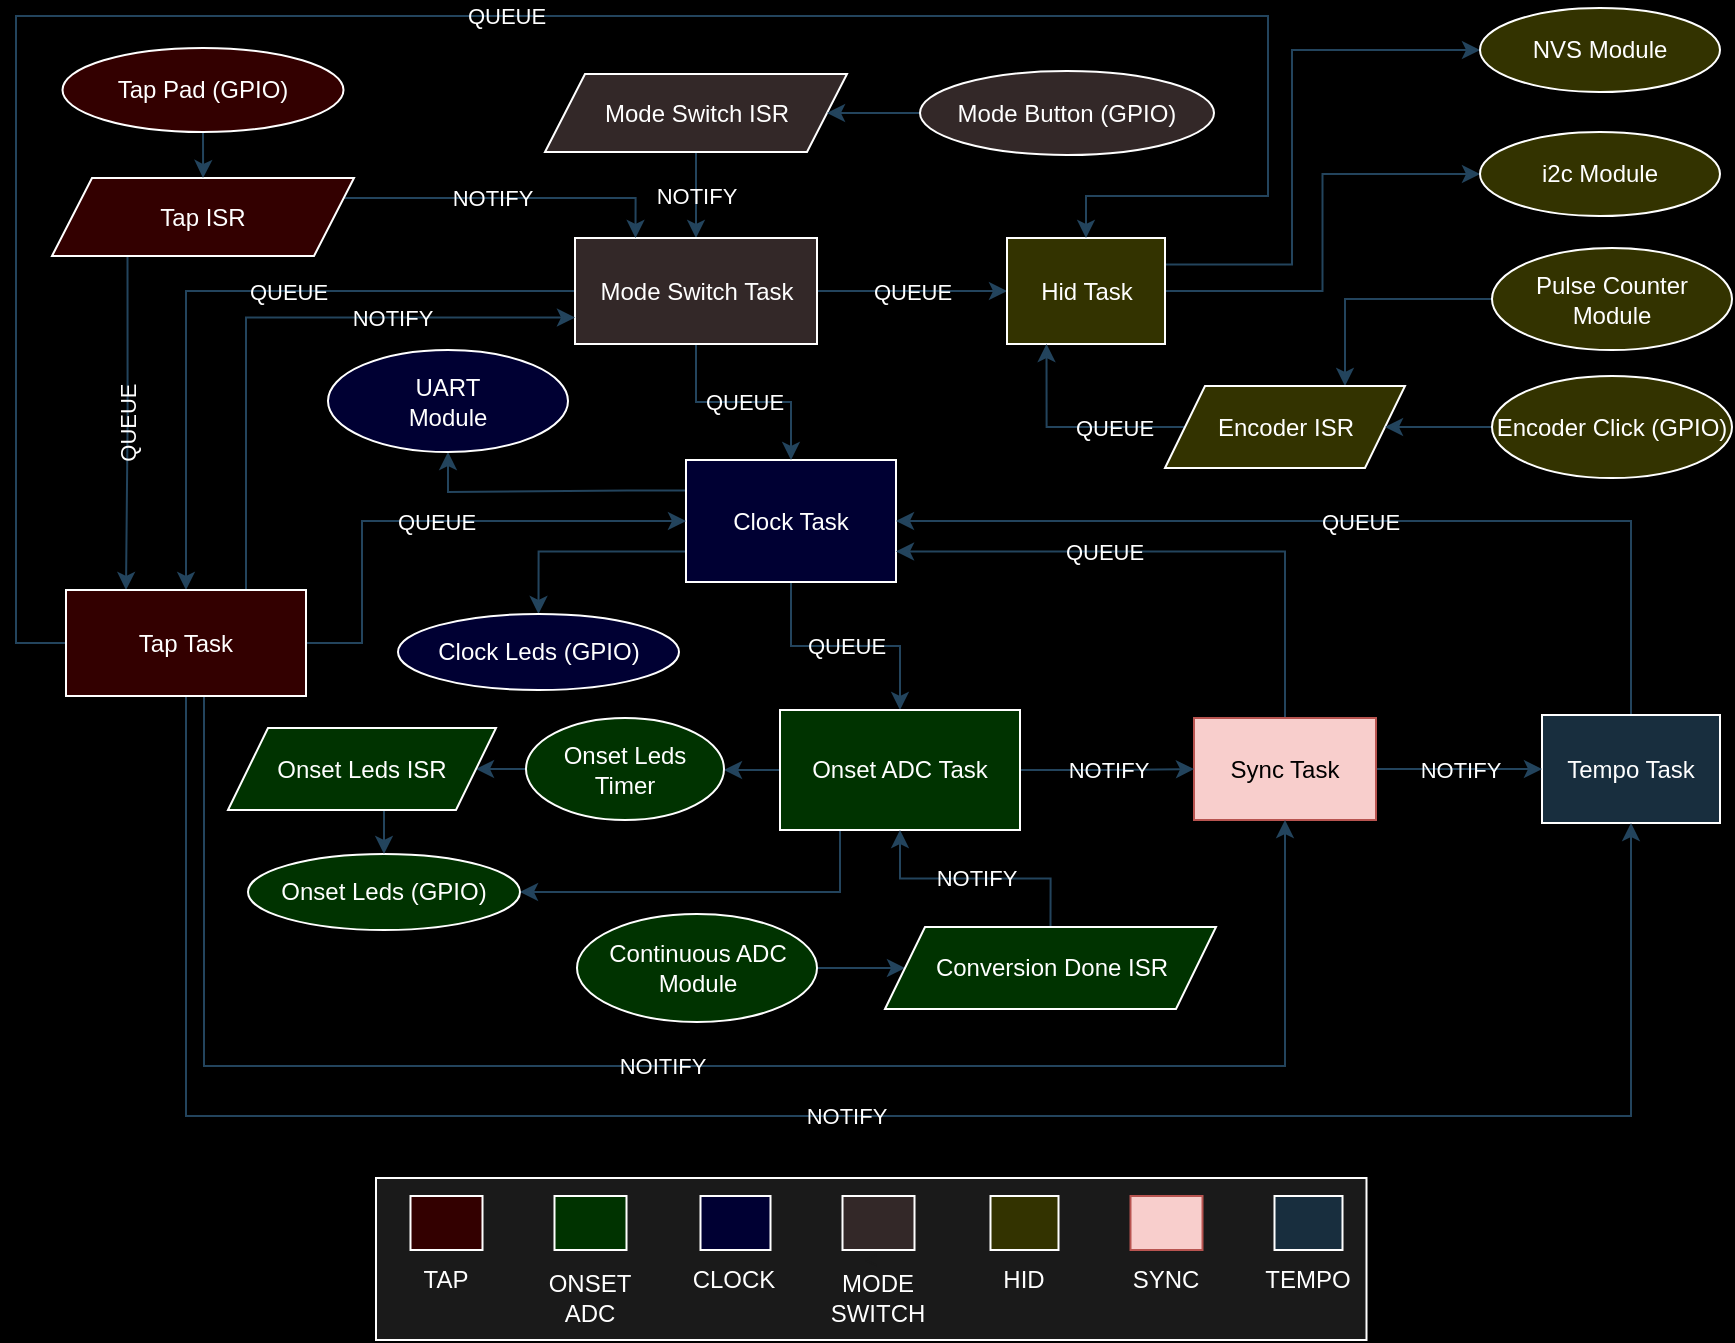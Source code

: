 <mxfile version="21.7.1" type="github">
  <diagram name="Page-1" id="CPWN5bza4g_s-4rd5Nbc">
    <mxGraphModel dx="1413" dy="1091" grid="0" gridSize="9" guides="1" tooltips="1" connect="1" arrows="1" fold="1" page="0" pageScale="1" pageWidth="850" pageHeight="1100" background="#000000" math="0" shadow="0">
      <root>
        <mxCell id="0" />
        <mxCell id="1" parent="0" />
        <mxCell id="bAQgO3kXSDWkhejjoUh2-17" value="&amp;lt;" style="rounded=0;whiteSpace=wrap;html=1;fontColor=#1A1A1A;fillColor=#1A1A1A;strokeColor=#FFFFFF;" vertex="1" parent="1">
          <mxGeometry x="97" y="509" width="495.25" height="81" as="geometry" />
        </mxCell>
        <mxCell id="1VQwGabYHdRYnuA2fcr5-16" value="QUEUE" style="edgeStyle=orthogonalEdgeStyle;rounded=0;orthogonalLoop=1;jettySize=auto;html=1;exitX=0.5;exitY=1;exitDx=0;exitDy=0;entryX=0.5;entryY=0;entryDx=0;entryDy=0;labelBackgroundColor=none;fontColor=#FFFFFF;strokeColor=#23445D;" parent="1" source="xJE35Gng4KRntIkckdr7-1" target="xJE35Gng4KRntIkckdr7-5" edge="1">
          <mxGeometry relative="1" as="geometry" />
        </mxCell>
        <mxCell id="1VQwGabYHdRYnuA2fcr5-43" style="edgeStyle=orthogonalEdgeStyle;rounded=0;orthogonalLoop=1;jettySize=auto;html=1;exitX=0;exitY=0.25;exitDx=0;exitDy=0;entryX=0.5;entryY=1;entryDx=0;entryDy=0;labelBackgroundColor=none;fontColor=#FFFFFF;strokeColor=#23445D;" parent="1" source="xJE35Gng4KRntIkckdr7-1" target="1VQwGabYHdRYnuA2fcr5-27" edge="1">
          <mxGeometry relative="1" as="geometry" />
        </mxCell>
        <mxCell id="HniZu6v92CHcr_uCVzVA-16" style="edgeStyle=orthogonalEdgeStyle;rounded=0;orthogonalLoop=1;jettySize=auto;html=1;exitX=0;exitY=0.75;exitDx=0;exitDy=0;entryX=0.5;entryY=0;entryDx=0;entryDy=0;labelBackgroundColor=none;fontColor=#FFFFFF;strokeColor=#23445D;" parent="1" source="xJE35Gng4KRntIkckdr7-1" target="1VQwGabYHdRYnuA2fcr5-17" edge="1">
          <mxGeometry relative="1" as="geometry" />
        </mxCell>
        <mxCell id="xJE35Gng4KRntIkckdr7-1" value="Clock Task" style="rounded=0;whiteSpace=wrap;html=1;labelBackgroundColor=none;fontColor=#FFFFFF;fillColor=#000033;strokeColor=#FFFFFF;" parent="1" vertex="1">
          <mxGeometry x="252" y="150" width="105" height="61" as="geometry" />
        </mxCell>
        <mxCell id="xJE35Gng4KRntIkckdr7-19" value="QUEUE" style="edgeStyle=orthogonalEdgeStyle;rounded=0;orthogonalLoop=1;jettySize=auto;html=1;exitX=1;exitY=0.5;exitDx=0;exitDy=0;entryX=0;entryY=0.5;entryDx=0;entryDy=0;labelBackgroundColor=none;fontColor=#FFFFFF;strokeColor=#23445D;" parent="1" source="1VQwGabYHdRYnuA2fcr5-2" target="xJE35Gng4KRntIkckdr7-6" edge="1">
          <mxGeometry relative="1" as="geometry" />
        </mxCell>
        <mxCell id="1VQwGabYHdRYnuA2fcr5-3" value="NOTIFY" style="edgeStyle=orthogonalEdgeStyle;rounded=0;orthogonalLoop=1;jettySize=auto;html=1;exitX=0.5;exitY=1;exitDx=0;exitDy=0;labelBackgroundColor=none;fontColor=#FFFFFF;strokeColor=#23445D;" parent="1" source="xJE35Gng4KRntIkckdr7-2" target="1VQwGabYHdRYnuA2fcr5-2" edge="1">
          <mxGeometry relative="1" as="geometry" />
        </mxCell>
        <mxCell id="xJE35Gng4KRntIkckdr7-2" value="Mode Switch ISR" style="shape=parallelogram;perimeter=parallelogramPerimeter;whiteSpace=wrap;html=1;fixedSize=1;labelBackgroundColor=none;fontColor=#FFFFFF;fillColor=#332828;strokeColor=#FFFFFF;rounded=0;" parent="1" vertex="1">
          <mxGeometry x="181.5" y="-43" width="151" height="39" as="geometry" />
        </mxCell>
        <mxCell id="xJE35Gng4KRntIkckdr7-17" value="QUEUE" style="edgeStyle=orthogonalEdgeStyle;rounded=0;orthogonalLoop=1;jettySize=auto;html=1;exitX=0.5;exitY=0;exitDx=0;exitDy=0;entryX=1;entryY=0.5;entryDx=0;entryDy=0;labelBackgroundColor=none;fontColor=#FFFFFF;strokeColor=#23445D;" parent="1" source="xJE35Gng4KRntIkckdr7-3" target="xJE35Gng4KRntIkckdr7-1" edge="1">
          <mxGeometry relative="1" as="geometry" />
        </mxCell>
        <mxCell id="xJE35Gng4KRntIkckdr7-3" value="Tempo Task" style="rounded=0;whiteSpace=wrap;html=1;labelBackgroundColor=none;fontColor=#FFFFFF;fillColor=#182E3E;strokeColor=#FFFFFF;" parent="1" vertex="1">
          <mxGeometry x="680" y="277.5" width="89" height="54" as="geometry" />
        </mxCell>
        <mxCell id="xJE35Gng4KRntIkckdr7-16" value="NOTIFY" style="edgeStyle=orthogonalEdgeStyle;rounded=0;orthogonalLoop=1;jettySize=auto;html=1;exitX=1;exitY=0.5;exitDx=0;exitDy=0;entryX=0;entryY=0.5;entryDx=0;entryDy=0;labelBackgroundColor=none;fontColor=#FFFFFF;strokeColor=#23445D;" parent="1" source="xJE35Gng4KRntIkckdr7-4" target="xJE35Gng4KRntIkckdr7-3" edge="1">
          <mxGeometry relative="1" as="geometry" />
        </mxCell>
        <mxCell id="xJE35Gng4KRntIkckdr7-18" value="QUEUE" style="edgeStyle=orthogonalEdgeStyle;rounded=0;orthogonalLoop=1;jettySize=auto;html=1;exitX=0.5;exitY=0;exitDx=0;exitDy=0;entryX=1;entryY=0.75;entryDx=0;entryDy=0;labelBackgroundColor=none;fontColor=#FFFFFF;strokeColor=#23445D;" parent="1" source="xJE35Gng4KRntIkckdr7-4" target="xJE35Gng4KRntIkckdr7-1" edge="1">
          <mxGeometry x="0.251" relative="1" as="geometry">
            <mxPoint as="offset" />
          </mxGeometry>
        </mxCell>
        <mxCell id="xJE35Gng4KRntIkckdr7-4" value="Sync Task" style="rounded=0;whiteSpace=wrap;html=1;labelBackgroundColor=none;fillColor=#f8cecc;strokeColor=#b85450;" parent="1" vertex="1">
          <mxGeometry x="506" y="279" width="91" height="51" as="geometry" />
        </mxCell>
        <mxCell id="xJE35Gng4KRntIkckdr7-31" value="NOTIFY" style="edgeStyle=orthogonalEdgeStyle;rounded=0;orthogonalLoop=1;jettySize=auto;html=1;exitX=1;exitY=0.5;exitDx=0;exitDy=0;entryX=0;entryY=0.5;entryDx=0;entryDy=0;labelBackgroundColor=none;fontColor=#FFFFFF;strokeColor=#23445D;" parent="1" source="xJE35Gng4KRntIkckdr7-5" target="xJE35Gng4KRntIkckdr7-4" edge="1">
          <mxGeometry relative="1" as="geometry" />
        </mxCell>
        <mxCell id="1VQwGabYHdRYnuA2fcr5-34" style="edgeStyle=orthogonalEdgeStyle;rounded=0;orthogonalLoop=1;jettySize=auto;html=1;exitX=0;exitY=0.5;exitDx=0;exitDy=0;entryX=1;entryY=0.5;entryDx=0;entryDy=0;labelBackgroundColor=none;fontColor=#FFFFFF;strokeColor=#23445D;" parent="1" source="xJE35Gng4KRntIkckdr7-5" target="1VQwGabYHdRYnuA2fcr5-20" edge="1">
          <mxGeometry relative="1" as="geometry" />
        </mxCell>
        <mxCell id="1VQwGabYHdRYnuA2fcr5-40" style="edgeStyle=orthogonalEdgeStyle;rounded=0;orthogonalLoop=1;jettySize=auto;html=1;exitX=0.25;exitY=1;exitDx=0;exitDy=0;entryX=1;entryY=0.5;entryDx=0;entryDy=0;labelBackgroundColor=none;fontColor=#FFFFFF;strokeColor=#23445D;" parent="1" source="xJE35Gng4KRntIkckdr7-5" target="1VQwGabYHdRYnuA2fcr5-19" edge="1">
          <mxGeometry relative="1" as="geometry" />
        </mxCell>
        <mxCell id="xJE35Gng4KRntIkckdr7-5" value="Onset ADC Task" style="rounded=0;whiteSpace=wrap;html=1;labelBackgroundColor=none;fontColor=#FFFFFF;fillColor=#003300;strokeColor=#FFFFFF;" parent="1" vertex="1">
          <mxGeometry x="299" y="275" width="120" height="60" as="geometry" />
        </mxCell>
        <mxCell id="1VQwGabYHdRYnuA2fcr5-25" style="edgeStyle=orthogonalEdgeStyle;rounded=0;orthogonalLoop=1;jettySize=auto;html=1;exitX=1;exitY=0.5;exitDx=0;exitDy=0;entryX=0;entryY=0.5;entryDx=0;entryDy=0;labelBackgroundColor=none;fontColor=#FFFFFF;strokeColor=#23445D;" parent="1" source="xJE35Gng4KRntIkckdr7-6" target="1VQwGabYHdRYnuA2fcr5-24" edge="1">
          <mxGeometry relative="1" as="geometry" />
        </mxCell>
        <mxCell id="moEbLZlEv98gQyUkoGMg-2" style="edgeStyle=orthogonalEdgeStyle;rounded=0;orthogonalLoop=1;jettySize=auto;html=1;exitX=1;exitY=0.25;exitDx=0;exitDy=0;entryX=0;entryY=0.5;entryDx=0;entryDy=0;labelBackgroundColor=none;fontColor=#FFFFFF;strokeColor=#23445D;" parent="1" source="xJE35Gng4KRntIkckdr7-6" target="moEbLZlEv98gQyUkoGMg-1" edge="1">
          <mxGeometry relative="1" as="geometry">
            <Array as="points">
              <mxPoint x="555" y="52" />
              <mxPoint x="555" y="-55" />
            </Array>
          </mxGeometry>
        </mxCell>
        <mxCell id="xJE35Gng4KRntIkckdr7-6" value="Hid Task" style="rounded=0;whiteSpace=wrap;html=1;labelBackgroundColor=none;fontColor=#FFFFFF;fillColor=#333300;strokeColor=#FFFFFF;" parent="1" vertex="1">
          <mxGeometry x="412.5" y="39" width="79" height="53" as="geometry" />
        </mxCell>
        <mxCell id="HniZu6v92CHcr_uCVzVA-8" style="edgeStyle=orthogonalEdgeStyle;rounded=0;orthogonalLoop=1;jettySize=auto;html=1;exitX=0;exitY=0.5;exitDx=0;exitDy=0;entryX=0.75;entryY=0;entryDx=0;entryDy=0;labelBackgroundColor=none;fontColor=#FFFFFF;strokeColor=#23445D;" parent="1" source="xJE35Gng4KRntIkckdr7-7" target="xJE35Gng4KRntIkckdr7-10" edge="1">
          <mxGeometry relative="1" as="geometry" />
        </mxCell>
        <mxCell id="xJE35Gng4KRntIkckdr7-7" value="&lt;div&gt;Pulse Counter&lt;/div&gt;&lt;div&gt;Module&lt;br&gt;&lt;/div&gt;" style="ellipse;whiteSpace=wrap;html=1;labelBackgroundColor=none;fontColor=#FFFFFF;fillColor=#333300;strokeColor=#FFFFFF;" parent="1" vertex="1">
          <mxGeometry x="655" y="44" width="120" height="51" as="geometry" />
        </mxCell>
        <mxCell id="xJE35Gng4KRntIkckdr7-34" style="edgeStyle=orthogonalEdgeStyle;rounded=0;orthogonalLoop=1;jettySize=auto;html=1;exitX=1;exitY=0.5;exitDx=0;exitDy=0;entryX=0;entryY=0.5;entryDx=0;entryDy=0;labelBackgroundColor=none;fontColor=#FFFFFF;strokeColor=#23445D;" parent="1" source="xJE35Gng4KRntIkckdr7-8" target="xJE35Gng4KRntIkckdr7-12" edge="1">
          <mxGeometry relative="1" as="geometry" />
        </mxCell>
        <mxCell id="xJE35Gng4KRntIkckdr7-8" value="&lt;div&gt;Continuous ADC&lt;/div&gt;&lt;div&gt;Module&lt;br&gt;&lt;/div&gt;" style="ellipse;whiteSpace=wrap;html=1;labelBackgroundColor=none;fontColor=#FFFFFF;fillColor=#003300;strokeColor=#FFFFFF;" parent="1" vertex="1">
          <mxGeometry x="197.5" y="377" width="120" height="54" as="geometry" />
        </mxCell>
        <mxCell id="HniZu6v92CHcr_uCVzVA-3" value="QUEUE" style="edgeStyle=orthogonalEdgeStyle;rounded=0;orthogonalLoop=1;jettySize=auto;html=1;exitX=0;exitY=0.5;exitDx=0;exitDy=0;entryX=0.25;entryY=1;entryDx=0;entryDy=0;labelBackgroundColor=none;fontColor=#FFFFFF;strokeColor=#23445D;" parent="1" source="xJE35Gng4KRntIkckdr7-10" target="xJE35Gng4KRntIkckdr7-6" edge="1">
          <mxGeometry x="-0.358" relative="1" as="geometry">
            <Array as="points">
              <mxPoint x="432" y="133" />
            </Array>
            <mxPoint as="offset" />
          </mxGeometry>
        </mxCell>
        <mxCell id="xJE35Gng4KRntIkckdr7-10" value="Encoder ISR" style="shape=parallelogram;perimeter=parallelogramPerimeter;whiteSpace=wrap;html=1;fixedSize=1;labelBackgroundColor=none;fontColor=#FFFFFF;fillColor=#333300;strokeColor=#FFFFFF;" parent="1" vertex="1">
          <mxGeometry x="491.5" y="113" width="120" height="41" as="geometry" />
        </mxCell>
        <mxCell id="xJE35Gng4KRntIkckdr7-27" value="NOTIFY" style="edgeStyle=orthogonalEdgeStyle;rounded=0;orthogonalLoop=1;jettySize=auto;html=1;exitX=0.5;exitY=0;exitDx=0;exitDy=0;entryX=0.5;entryY=1;entryDx=0;entryDy=0;labelBackgroundColor=none;fontColor=#FFFFFF;strokeColor=#23445D;" parent="1" source="xJE35Gng4KRntIkckdr7-12" target="xJE35Gng4KRntIkckdr7-5" edge="1">
          <mxGeometry relative="1" as="geometry" />
        </mxCell>
        <mxCell id="xJE35Gng4KRntIkckdr7-12" value="Conversion Done ISR" style="shape=parallelogram;perimeter=parallelogramPerimeter;whiteSpace=wrap;html=1;fixedSize=1;labelBackgroundColor=none;fontColor=#FFFFFF;fillColor=#003300;strokeColor=#FFFFFF;" parent="1" vertex="1">
          <mxGeometry x="351.5" y="383.5" width="165.5" height="41" as="geometry" />
        </mxCell>
        <mxCell id="1VQwGabYHdRYnuA2fcr5-50" value="QUEUE" style="edgeStyle=orthogonalEdgeStyle;rounded=0;orthogonalLoop=1;jettySize=auto;html=1;exitX=0;exitY=0.5;exitDx=0;exitDy=0;labelBackgroundColor=none;fontColor=#FFFFFF;strokeColor=#23445D;" parent="1" source="1VQwGabYHdRYnuA2fcr5-2" target="1VQwGabYHdRYnuA2fcr5-1" edge="1">
          <mxGeometry x="-0.166" relative="1" as="geometry">
            <mxPoint as="offset" />
          </mxGeometry>
        </mxCell>
        <mxCell id="HniZu6v92CHcr_uCVzVA-15" value="QUEUE" style="edgeStyle=orthogonalEdgeStyle;rounded=0;orthogonalLoop=1;jettySize=auto;html=1;exitX=0.5;exitY=1;exitDx=0;exitDy=0;labelBackgroundColor=none;fontColor=#FFFFFF;strokeColor=#23445D;" parent="1" source="1VQwGabYHdRYnuA2fcr5-2" target="xJE35Gng4KRntIkckdr7-1" edge="1">
          <mxGeometry relative="1" as="geometry" />
        </mxCell>
        <mxCell id="1VQwGabYHdRYnuA2fcr5-2" value="Mode Switch Task" style="rounded=0;whiteSpace=wrap;html=1;labelBackgroundColor=none;fontColor=#FFFFFF;fillColor=#332828;strokeColor=#FFFFFF;" parent="1" vertex="1">
          <mxGeometry x="196.5" y="39" width="121" height="53" as="geometry" />
        </mxCell>
        <mxCell id="1VQwGabYHdRYnuA2fcr5-9" style="edgeStyle=orthogonalEdgeStyle;rounded=0;orthogonalLoop=1;jettySize=auto;html=1;entryX=1;entryY=0.5;entryDx=0;entryDy=0;labelBackgroundColor=none;fontColor=#FFFFFF;strokeColor=#23445D;" parent="1" source="1VQwGabYHdRYnuA2fcr5-8" target="xJE35Gng4KRntIkckdr7-2" edge="1">
          <mxGeometry relative="1" as="geometry" />
        </mxCell>
        <mxCell id="1VQwGabYHdRYnuA2fcr5-8" value="Mode Button (GPIO)" style="ellipse;whiteSpace=wrap;html=1;labelBackgroundColor=none;fontColor=#FFFFFF;fillColor=#332828;strokeColor=#FFFFFF;" parent="1" vertex="1">
          <mxGeometry x="369" y="-44.5" width="147" height="42" as="geometry" />
        </mxCell>
        <mxCell id="1VQwGabYHdRYnuA2fcr5-47" value="NOTIFY" style="edgeStyle=orthogonalEdgeStyle;rounded=0;orthogonalLoop=1;jettySize=auto;html=1;exitX=1;exitY=0.5;exitDx=0;exitDy=0;entryX=0.25;entryY=0;entryDx=0;entryDy=0;labelBackgroundColor=none;fontColor=#FFFFFF;strokeColor=#23445D;" parent="1" source="1VQwGabYHdRYnuA2fcr5-12" target="1VQwGabYHdRYnuA2fcr5-2" edge="1">
          <mxGeometry relative="1" as="geometry">
            <Array as="points">
              <mxPoint x="74" y="19" />
              <mxPoint x="227" y="19" />
            </Array>
          </mxGeometry>
        </mxCell>
        <mxCell id="1VQwGabYHdRYnuA2fcr5-53" value="QUEUE" style="edgeStyle=orthogonalEdgeStyle;rounded=0;orthogonalLoop=1;jettySize=auto;html=1;exitX=0.25;exitY=1;exitDx=0;exitDy=0;entryX=0.25;entryY=0;entryDx=0;entryDy=0;horizontal=0;labelBackgroundColor=none;fontColor=#FFFFFF;strokeColor=#23445D;" parent="1" source="1VQwGabYHdRYnuA2fcr5-12" target="1VQwGabYHdRYnuA2fcr5-1" edge="1">
          <mxGeometry relative="1" as="geometry" />
        </mxCell>
        <mxCell id="1VQwGabYHdRYnuA2fcr5-12" value="Tap ISR" style="shape=parallelogram;perimeter=parallelogramPerimeter;whiteSpace=wrap;html=1;fixedSize=1;labelBackgroundColor=none;fontColor=#FFFFFF;fillColor=#330000;strokeColor=#FFFFFF;" parent="1" vertex="1">
          <mxGeometry x="-65" y="9" width="151" height="39" as="geometry" />
        </mxCell>
        <mxCell id="1VQwGabYHdRYnuA2fcr5-15" style="edgeStyle=orthogonalEdgeStyle;rounded=0;orthogonalLoop=1;jettySize=auto;html=1;entryX=0.5;entryY=0;entryDx=0;entryDy=0;labelBackgroundColor=none;fontColor=#FFFFFF;strokeColor=#23445D;" parent="1" source="1VQwGabYHdRYnuA2fcr5-14" target="1VQwGabYHdRYnuA2fcr5-12" edge="1">
          <mxGeometry relative="1" as="geometry" />
        </mxCell>
        <mxCell id="1VQwGabYHdRYnuA2fcr5-14" value="Tap Pad (GPIO)" style="ellipse;whiteSpace=wrap;html=1;labelBackgroundColor=none;fontColor=#FFFFFF;fillColor=#330000;strokeColor=#FFFFFF;" parent="1" vertex="1">
          <mxGeometry x="-59.75" y="-56" width="140.5" height="42" as="geometry" />
        </mxCell>
        <mxCell id="1VQwGabYHdRYnuA2fcr5-17" value="Clock Leds (GPIO)" style="ellipse;whiteSpace=wrap;html=1;labelBackgroundColor=none;fontColor=#FFFFFF;fillColor=#000033;strokeColor=#FFFFFF;" parent="1" vertex="1">
          <mxGeometry x="108" y="227" width="140.5" height="38" as="geometry" />
        </mxCell>
        <mxCell id="1VQwGabYHdRYnuA2fcr5-19" value="Onset Leds (GPIO)" style="ellipse;whiteSpace=wrap;html=1;labelBackgroundColor=none;fontColor=#FFFFFF;fillColor=#003300;strokeColor=#FFFFFF;" parent="1" vertex="1">
          <mxGeometry x="33" y="347" width="136" height="38" as="geometry" />
        </mxCell>
        <mxCell id="1VQwGabYHdRYnuA2fcr5-32" style="edgeStyle=orthogonalEdgeStyle;rounded=0;orthogonalLoop=1;jettySize=auto;html=1;exitX=0;exitY=0.5;exitDx=0;exitDy=0;entryX=1;entryY=0.5;entryDx=0;entryDy=0;labelBackgroundColor=none;fontColor=#FFFFFF;strokeColor=#23445D;" parent="1" source="1VQwGabYHdRYnuA2fcr5-20" target="1VQwGabYHdRYnuA2fcr5-21" edge="1">
          <mxGeometry relative="1" as="geometry" />
        </mxCell>
        <mxCell id="1VQwGabYHdRYnuA2fcr5-20" value="&lt;div&gt;Onset Leds&lt;/div&gt;&lt;div&gt;Timer&lt;br&gt;&lt;/div&gt;" style="ellipse;whiteSpace=wrap;html=1;labelBackgroundColor=none;fontColor=#FFFFFF;fillColor=#003300;strokeColor=#FFFFFF;" parent="1" vertex="1">
          <mxGeometry x="172" y="279" width="99" height="51" as="geometry" />
        </mxCell>
        <mxCell id="1VQwGabYHdRYnuA2fcr5-33" style="edgeStyle=orthogonalEdgeStyle;rounded=0;orthogonalLoop=1;jettySize=auto;html=1;exitX=0.5;exitY=1;exitDx=0;exitDy=0;entryX=0.5;entryY=0;entryDx=0;entryDy=0;labelBackgroundColor=none;fontColor=#FFFFFF;strokeColor=#23445D;" parent="1" source="1VQwGabYHdRYnuA2fcr5-21" target="1VQwGabYHdRYnuA2fcr5-19" edge="1">
          <mxGeometry relative="1" as="geometry" />
        </mxCell>
        <mxCell id="1VQwGabYHdRYnuA2fcr5-21" value="Onset Leds ISR" style="shape=parallelogram;perimeter=parallelogramPerimeter;whiteSpace=wrap;html=1;fixedSize=1;labelBackgroundColor=none;fontColor=#FFFFFF;fillColor=#003300;strokeColor=#FFFFFF;" parent="1" vertex="1">
          <mxGeometry x="23" y="284" width="134" height="41" as="geometry" />
        </mxCell>
        <mxCell id="1VQwGabYHdRYnuA2fcr5-24" value="i2c Module" style="ellipse;whiteSpace=wrap;html=1;labelBackgroundColor=none;fontColor=#FFFFFF;fillColor=#333300;strokeColor=#FFFFFF;" parent="1" vertex="1">
          <mxGeometry x="649" y="-14" width="120" height="42" as="geometry" />
        </mxCell>
        <mxCell id="1VQwGabYHdRYnuA2fcr5-37" value="NOITIFY" style="edgeStyle=orthogonalEdgeStyle;rounded=0;orthogonalLoop=1;jettySize=auto;html=1;exitX=0.75;exitY=1;exitDx=0;exitDy=0;entryX=0.5;entryY=1;entryDx=0;entryDy=0;labelBackgroundColor=none;fontColor=#FFFFFF;strokeColor=#23445D;" parent="1" source="1VQwGabYHdRYnuA2fcr5-1" target="xJE35Gng4KRntIkckdr7-4" edge="1">
          <mxGeometry relative="1" as="geometry">
            <Array as="points">
              <mxPoint x="11" y="268" />
              <mxPoint x="11" y="453" />
              <mxPoint x="552" y="453" />
            </Array>
          </mxGeometry>
        </mxCell>
        <mxCell id="1VQwGabYHdRYnuA2fcr5-38" value="NOTIFY" style="edgeStyle=orthogonalEdgeStyle;rounded=0;orthogonalLoop=1;jettySize=auto;html=1;exitX=0.5;exitY=1;exitDx=0;exitDy=0;entryX=0.5;entryY=1;entryDx=0;entryDy=0;labelBackgroundColor=none;fontColor=#FFFFFF;strokeColor=#23445D;" parent="1" source="1VQwGabYHdRYnuA2fcr5-1" target="xJE35Gng4KRntIkckdr7-3" edge="1">
          <mxGeometry relative="1" as="geometry">
            <Array as="points">
              <mxPoint x="2" y="478" />
              <mxPoint x="724" y="478" />
            </Array>
          </mxGeometry>
        </mxCell>
        <mxCell id="1VQwGabYHdRYnuA2fcr5-46" value="&lt;div&gt;QUEUE&lt;/div&gt;" style="edgeStyle=orthogonalEdgeStyle;rounded=0;orthogonalLoop=1;jettySize=auto;html=1;exitX=0;exitY=0.5;exitDx=0;exitDy=0;entryX=0.5;entryY=0;entryDx=0;entryDy=0;labelBackgroundColor=none;fontColor=#FFFFFF;strokeColor=#23445D;" parent="1" source="1VQwGabYHdRYnuA2fcr5-1" target="xJE35Gng4KRntIkckdr7-6" edge="1">
          <mxGeometry relative="1" as="geometry">
            <Array as="points">
              <mxPoint x="-83" y="242" />
              <mxPoint x="-83" y="-72" />
              <mxPoint x="543" y="-72" />
              <mxPoint x="543" y="18" />
              <mxPoint x="452" y="18" />
            </Array>
          </mxGeometry>
        </mxCell>
        <mxCell id="HniZu6v92CHcr_uCVzVA-10" value="NOTIFY" style="edgeStyle=orthogonalEdgeStyle;rounded=0;orthogonalLoop=1;jettySize=auto;html=1;exitX=0.75;exitY=0;exitDx=0;exitDy=0;entryX=0;entryY=0.75;entryDx=0;entryDy=0;labelBackgroundColor=none;fontColor=#FFFFFF;strokeColor=#23445D;" parent="1" source="1VQwGabYHdRYnuA2fcr5-1" target="1VQwGabYHdRYnuA2fcr5-2" edge="1">
          <mxGeometry x="0.391" relative="1" as="geometry">
            <mxPoint as="offset" />
          </mxGeometry>
        </mxCell>
        <mxCell id="HniZu6v92CHcr_uCVzVA-14" value="QUEUE" style="edgeStyle=orthogonalEdgeStyle;rounded=0;orthogonalLoop=1;jettySize=auto;html=1;exitX=1;exitY=0.5;exitDx=0;exitDy=0;entryX=0;entryY=0.5;entryDx=0;entryDy=0;labelBackgroundColor=none;fontColor=#FFFFFF;strokeColor=#23445D;" parent="1" source="1VQwGabYHdRYnuA2fcr5-1" target="xJE35Gng4KRntIkckdr7-1" edge="1">
          <mxGeometry relative="1" as="geometry">
            <Array as="points">
              <mxPoint x="90" y="241" />
              <mxPoint x="90" y="181" />
            </Array>
          </mxGeometry>
        </mxCell>
        <mxCell id="1VQwGabYHdRYnuA2fcr5-1" value="Tap Task" style="rounded=0;whiteSpace=wrap;html=1;labelBackgroundColor=none;fontColor=#FFFFFF;fillColor=#330000;strokeColor=#FFFFFF;" parent="1" vertex="1">
          <mxGeometry x="-58" y="215" width="120" height="53" as="geometry" />
        </mxCell>
        <mxCell id="1VQwGabYHdRYnuA2fcr5-27" value="&lt;div&gt;UART&lt;/div&gt;&lt;div&gt;Module&lt;br&gt;&lt;/div&gt;" style="ellipse;whiteSpace=wrap;html=1;labelBackgroundColor=none;fontColor=#FFFFFF;fillColor=#000033;strokeColor=#FFFFFF;" parent="1" vertex="1">
          <mxGeometry x="73" y="95" width="120" height="51" as="geometry" />
        </mxCell>
        <mxCell id="moEbLZlEv98gQyUkoGMg-1" value="NVS Module" style="ellipse;whiteSpace=wrap;html=1;labelBackgroundColor=none;fontColor=#FFFFFF;fillColor=#333300;strokeColor=#FFFFFF;" parent="1" vertex="1">
          <mxGeometry x="649" y="-76" width="120" height="42" as="geometry" />
        </mxCell>
        <mxCell id="HniZu6v92CHcr_uCVzVA-7" style="edgeStyle=orthogonalEdgeStyle;rounded=0;orthogonalLoop=1;jettySize=auto;html=1;exitX=0;exitY=0.5;exitDx=0;exitDy=0;entryX=1;entryY=0.5;entryDx=0;entryDy=0;labelBackgroundColor=none;fontColor=#FFFFFF;strokeColor=#23445D;" parent="1" source="HniZu6v92CHcr_uCVzVA-5" target="xJE35Gng4KRntIkckdr7-10" edge="1">
          <mxGeometry relative="1" as="geometry" />
        </mxCell>
        <mxCell id="HniZu6v92CHcr_uCVzVA-5" value="Encoder Click (GPIO)" style="ellipse;whiteSpace=wrap;html=1;labelBackgroundColor=none;fontColor=#FFFFFF;fillColor=#333300;strokeColor=#FFFFFF;" parent="1" vertex="1">
          <mxGeometry x="655" y="108" width="120" height="51" as="geometry" />
        </mxCell>
        <mxCell id="bAQgO3kXSDWkhejjoUh2-1" value="" style="rounded=0;whiteSpace=wrap;html=1;labelBackgroundColor=none;fontColor=#FFFFFF;fillColor=#330000;strokeColor=#FFFFFF;" vertex="1" parent="1">
          <mxGeometry x="114.25" y="518" width="36" height="27" as="geometry" />
        </mxCell>
        <mxCell id="bAQgO3kXSDWkhejjoUh2-2" value="" style="rounded=0;whiteSpace=wrap;html=1;labelBackgroundColor=none;fontColor=#FFFFFF;fillColor=#003300;strokeColor=#FFFFFF;" vertex="1" parent="1">
          <mxGeometry x="186.25" y="518" width="36" height="27" as="geometry" />
        </mxCell>
        <mxCell id="bAQgO3kXSDWkhejjoUh2-3" value="" style="rounded=0;whiteSpace=wrap;html=1;labelBackgroundColor=none;fontColor=#FFFFFF;fillColor=#000033;strokeColor=#FFFFFF;" vertex="1" parent="1">
          <mxGeometry x="259.25" y="518" width="35" height="27" as="geometry" />
        </mxCell>
        <mxCell id="bAQgO3kXSDWkhejjoUh2-4" value="" style="rounded=0;whiteSpace=wrap;html=1;labelBackgroundColor=none;fontColor=#FFFFFF;fillColor=#332828;strokeColor=#FFFFFF;" vertex="1" parent="1">
          <mxGeometry x="330.25" y="518" width="36" height="27" as="geometry" />
        </mxCell>
        <mxCell id="bAQgO3kXSDWkhejjoUh2-5" value="" style="rounded=0;whiteSpace=wrap;html=1;labelBackgroundColor=none;fontColor=#FFFFFF;fillColor=#333300;strokeColor=#FFFFFF;" vertex="1" parent="1">
          <mxGeometry x="404.25" y="518" width="34" height="27" as="geometry" />
        </mxCell>
        <mxCell id="bAQgO3kXSDWkhejjoUh2-6" value="" style="rounded=0;whiteSpace=wrap;html=1;labelBackgroundColor=none;fillColor=#f8cecc;strokeColor=#b85450;" vertex="1" parent="1">
          <mxGeometry x="474.25" y="518" width="36" height="27" as="geometry" />
        </mxCell>
        <mxCell id="bAQgO3kXSDWkhejjoUh2-7" value="" style="rounded=0;whiteSpace=wrap;html=1;labelBackgroundColor=none;fontColor=#FFFFFF;fillColor=#182E3E;strokeColor=#FFFFFF;" vertex="1" parent="1">
          <mxGeometry x="546.25" y="518" width="34" height="27" as="geometry" />
        </mxCell>
        <mxCell id="bAQgO3kXSDWkhejjoUh2-10" value="TAP" style="text;html=1;strokeColor=none;fillColor=none;align=center;verticalAlign=middle;whiteSpace=wrap;rounded=0;fontColor=#FFFFFF;" vertex="1" parent="1">
          <mxGeometry x="102.25" y="545" width="60" height="30" as="geometry" />
        </mxCell>
        <mxCell id="bAQgO3kXSDWkhejjoUh2-11" value="ONSET ADC" style="text;html=1;strokeColor=none;fillColor=none;align=center;verticalAlign=middle;whiteSpace=wrap;rounded=0;fontColor=#FFFFFF;" vertex="1" parent="1">
          <mxGeometry x="174.25" y="554" width="60" height="30" as="geometry" />
        </mxCell>
        <mxCell id="bAQgO3kXSDWkhejjoUh2-12" value="CLOCK" style="text;html=1;strokeColor=none;fillColor=none;align=center;verticalAlign=middle;whiteSpace=wrap;rounded=0;fontColor=#FFFFFF;" vertex="1" parent="1">
          <mxGeometry x="246.25" y="545" width="60" height="30" as="geometry" />
        </mxCell>
        <mxCell id="bAQgO3kXSDWkhejjoUh2-13" value="&lt;div&gt;MODE&lt;/div&gt;&lt;div&gt;SWITCH&lt;br&gt;&lt;/div&gt;" style="text;html=1;strokeColor=none;fillColor=none;align=center;verticalAlign=middle;whiteSpace=wrap;rounded=0;fontColor=#FFFFFF;" vertex="1" parent="1">
          <mxGeometry x="318.25" y="554" width="60" height="30" as="geometry" />
        </mxCell>
        <mxCell id="bAQgO3kXSDWkhejjoUh2-14" value="HID" style="text;html=1;strokeColor=none;fillColor=none;align=center;verticalAlign=middle;whiteSpace=wrap;rounded=0;fontColor=#FFFFFF;" vertex="1" parent="1">
          <mxGeometry x="391.25" y="545" width="60" height="30" as="geometry" />
        </mxCell>
        <mxCell id="bAQgO3kXSDWkhejjoUh2-15" value="SYNC" style="text;html=1;strokeColor=none;fillColor=none;align=center;verticalAlign=middle;whiteSpace=wrap;rounded=0;fontColor=#FFFFFF;" vertex="1" parent="1">
          <mxGeometry x="462.25" y="545" width="60" height="30" as="geometry" />
        </mxCell>
        <mxCell id="bAQgO3kXSDWkhejjoUh2-16" value="TEMPO" style="text;html=1;strokeColor=none;fillColor=none;align=center;verticalAlign=middle;whiteSpace=wrap;rounded=0;fontColor=#FFFFFF;" vertex="1" parent="1">
          <mxGeometry x="533.25" y="545" width="60" height="30" as="geometry" />
        </mxCell>
      </root>
    </mxGraphModel>
  </diagram>
</mxfile>
